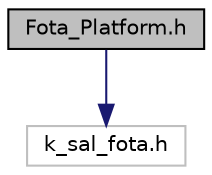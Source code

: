 digraph "Fota_Platform.h"
{
 // LATEX_PDF_SIZE
  edge [fontname="Helvetica",fontsize="10",labelfontname="Helvetica",labelfontsize="10"];
  node [fontname="Helvetica",fontsize="10",shape=record];
  Node1 [label="Fota_Platform.h",height=0.2,width=0.4,color="black", fillcolor="grey75", style="filled", fontcolor="black",tooltip="Interface for Fota platform to be implemented by integrator as per target platform."];
  Node1 -> Node2 [color="midnightblue",fontsize="10",style="solid",fontname="Helvetica"];
  Node2 [label="k_sal_fota.h",height=0.2,width=0.4,color="grey75", fillcolor="white", style="filled",tooltip=" "];
}
